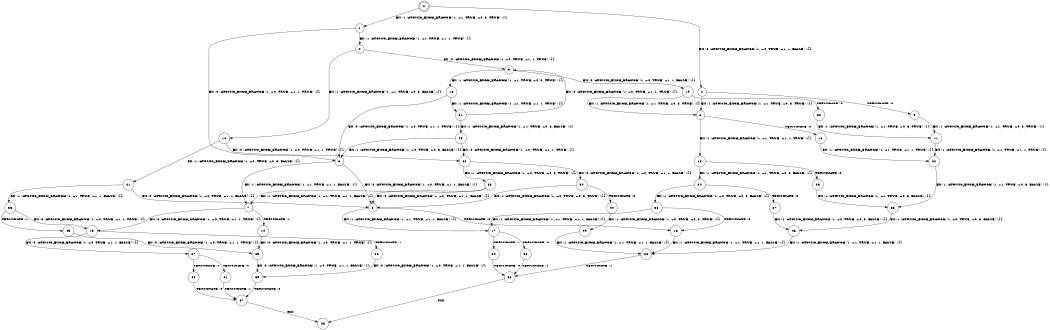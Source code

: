 digraph BCG {
size = "7, 10.5";
center = TRUE;
node [shape = circle];
0 [peripheries = 2];
0 -> 1 [label = "EX !1 !ATOMIC_EXCH_BRANCH (1, +1, TRUE, +0, 3, TRUE) !{}"];
0 -> 2 [label = "EX !0 !ATOMIC_EXCH_BRANCH (1, +0, TRUE, +1, 1, FALSE) !{}"];
1 -> 3 [label = "EX !0 !ATOMIC_EXCH_BRANCH (1, +0, TRUE, +1, 1, TRUE) !{}"];
1 -> 4 [label = "EX !1 !ATOMIC_EXCH_BRANCH (1, +1, TRUE, +1, 1, TRUE) !{}"];
2 -> 5 [label = "TERMINATE !0"];
2 -> 6 [label = "EX !1 !ATOMIC_EXCH_BRANCH (1, +1, TRUE, +0, 3, TRUE) !{}"];
3 -> 7 [label = "EX !1 !ATOMIC_EXCH_BRANCH (1, +1, TRUE, +1, 1, FALSE) !{}"];
3 -> 8 [label = "EX !0 !ATOMIC_EXCH_BRANCH (1, +0, TRUE, +1, 1, FALSE) !{}"];
4 -> 9 [label = "EX !0 !ATOMIC_EXCH_BRANCH (1, +0, TRUE, +1, 1, TRUE) !{}"];
4 -> 10 [label = "EX !1 !ATOMIC_EXCH_BRANCH (1, +1, TRUE, +0, 3, FALSE) !{}"];
5 -> 11 [label = "EX !1 !ATOMIC_EXCH_BRANCH (1, +1, TRUE, +0, 3, TRUE) !{}"];
6 -> 12 [label = "TERMINATE !0"];
6 -> 13 [label = "EX !1 !ATOMIC_EXCH_BRANCH (1, +1, TRUE, +1, 1, TRUE) !{}"];
7 -> 14 [label = "TERMINATE !1"];
7 -> 15 [label = "EX !0 !ATOMIC_EXCH_BRANCH (1, +0, TRUE, +1, 1, TRUE) !{}"];
8 -> 16 [label = "TERMINATE !0"];
8 -> 17 [label = "EX !1 !ATOMIC_EXCH_BRANCH (1, +1, TRUE, +1, 1, FALSE) !{}"];
9 -> 18 [label = "EX !1 !ATOMIC_EXCH_BRANCH (1, +1, TRUE, +0, 3, TRUE) !{}"];
9 -> 19 [label = "EX !0 !ATOMIC_EXCH_BRANCH (1, +0, TRUE, +1, 1, FALSE) !{}"];
10 -> 20 [label = "EX !0 !ATOMIC_EXCH_BRANCH (1, +0, TRUE, +1, 1, TRUE) !{}"];
10 -> 21 [label = "EX !1 !ATOMIC_EXCH_BRANCH (1, +0, TRUE, +0, 3, FALSE) !{}"];
11 -> 22 [label = "EX !1 !ATOMIC_EXCH_BRANCH (1, +1, TRUE, +1, 1, TRUE) !{}"];
12 -> 22 [label = "EX !1 !ATOMIC_EXCH_BRANCH (1, +1, TRUE, +1, 1, TRUE) !{}"];
13 -> 23 [label = "TERMINATE !0"];
13 -> 24 [label = "EX !1 !ATOMIC_EXCH_BRANCH (1, +1, TRUE, +0, 3, FALSE) !{}"];
14 -> 25 [label = "EX !0 !ATOMIC_EXCH_BRANCH (1, +0, TRUE, +1, 1, TRUE) !{}"];
15 -> 26 [label = "TERMINATE !1"];
15 -> 27 [label = "EX !0 !ATOMIC_EXCH_BRANCH (1, +0, TRUE, +1, 1, FALSE) !{}"];
16 -> 28 [label = "EX !1 !ATOMIC_EXCH_BRANCH (1, +1, TRUE, +1, 1, FALSE) !{}"];
17 -> 29 [label = "TERMINATE !1"];
17 -> 30 [label = "TERMINATE !0"];
18 -> 31 [label = "EX !1 !ATOMIC_EXCH_BRANCH (1, +1, TRUE, +1, 1, TRUE) !{}"];
18 -> 3 [label = "EX !0 !ATOMIC_EXCH_BRANCH (1, +0, TRUE, +1, 1, TRUE) !{}"];
19 -> 32 [label = "TERMINATE !0"];
19 -> 6 [label = "EX !1 !ATOMIC_EXCH_BRANCH (1, +1, TRUE, +0, 3, TRUE) !{}"];
20 -> 33 [label = "EX !1 !ATOMIC_EXCH_BRANCH (1, +0, TRUE, +0, 3, TRUE) !{}"];
20 -> 34 [label = "EX !0 !ATOMIC_EXCH_BRANCH (1, +0, TRUE, +1, 1, FALSE) !{}"];
21 -> 8 [label = "EX !0 !ATOMIC_EXCH_BRANCH (1, +0, TRUE, +1, 1, FALSE) !{}"];
21 -> 35 [label = "EX !1 !ATOMIC_EXCH_BRANCH (1, +1, TRUE, +1, 1, FALSE) !{}"];
22 -> 36 [label = "EX !1 !ATOMIC_EXCH_BRANCH (1, +1, TRUE, +0, 3, FALSE) !{}"];
23 -> 36 [label = "EX !1 !ATOMIC_EXCH_BRANCH (1, +1, TRUE, +0, 3, FALSE) !{}"];
24 -> 37 [label = "TERMINATE !0"];
24 -> 38 [label = "EX !1 !ATOMIC_EXCH_BRANCH (1, +0, TRUE, +0, 3, FALSE) !{}"];
25 -> 39 [label = "EX !0 !ATOMIC_EXCH_BRANCH (1, +0, TRUE, +1, 1, FALSE) !{}"];
26 -> 39 [label = "EX !0 !ATOMIC_EXCH_BRANCH (1, +0, TRUE, +1, 1, FALSE) !{}"];
27 -> 40 [label = "TERMINATE !1"];
27 -> 41 [label = "TERMINATE !0"];
28 -> 42 [label = "TERMINATE !1"];
29 -> 42 [label = "TERMINATE !0"];
30 -> 42 [label = "TERMINATE !1"];
31 -> 43 [label = "EX !1 !ATOMIC_EXCH_BRANCH (1, +1, TRUE, +0, 3, FALSE) !{}"];
31 -> 9 [label = "EX !0 !ATOMIC_EXCH_BRANCH (1, +0, TRUE, +1, 1, TRUE) !{}"];
32 -> 11 [label = "EX !1 !ATOMIC_EXCH_BRANCH (1, +1, TRUE, +0, 3, TRUE) !{}"];
33 -> 7 [label = "EX !1 !ATOMIC_EXCH_BRANCH (1, +1, TRUE, +1, 1, FALSE) !{}"];
33 -> 8 [label = "EX !0 !ATOMIC_EXCH_BRANCH (1, +0, TRUE, +1, 1, FALSE) !{}"];
34 -> 44 [label = "TERMINATE !0"];
34 -> 8 [label = "EX !1 !ATOMIC_EXCH_BRANCH (1, +0, TRUE, +0, 3, TRUE) !{}"];
35 -> 45 [label = "TERMINATE !1"];
35 -> 15 [label = "EX !0 !ATOMIC_EXCH_BRANCH (1, +0, TRUE, +1, 1, TRUE) !{}"];
36 -> 46 [label = "EX !1 !ATOMIC_EXCH_BRANCH (1, +0, TRUE, +0, 3, FALSE) !{}"];
37 -> 46 [label = "EX !1 !ATOMIC_EXCH_BRANCH (1, +0, TRUE, +0, 3, FALSE) !{}"];
38 -> 16 [label = "TERMINATE !0"];
38 -> 17 [label = "EX !1 !ATOMIC_EXCH_BRANCH (1, +1, TRUE, +1, 1, FALSE) !{}"];
39 -> 47 [label = "TERMINATE !0"];
40 -> 47 [label = "TERMINATE !0"];
41 -> 47 [label = "TERMINATE !1"];
42 -> 48 [label = "exit"];
43 -> 3 [label = "EX !1 !ATOMIC_EXCH_BRANCH (1, +0, TRUE, +0, 3, FALSE) !{}"];
43 -> 20 [label = "EX !0 !ATOMIC_EXCH_BRANCH (1, +0, TRUE, +1, 1, TRUE) !{}"];
44 -> 49 [label = "EX !1 !ATOMIC_EXCH_BRANCH (1, +0, TRUE, +0, 3, TRUE) !{}"];
45 -> 25 [label = "EX !0 !ATOMIC_EXCH_BRANCH (1, +0, TRUE, +1, 1, TRUE) !{}"];
46 -> 28 [label = "EX !1 !ATOMIC_EXCH_BRANCH (1, +1, TRUE, +1, 1, FALSE) !{}"];
47 -> 48 [label = "exit"];
49 -> 28 [label = "EX !1 !ATOMIC_EXCH_BRANCH (1, +1, TRUE, +1, 1, FALSE) !{}"];
}
